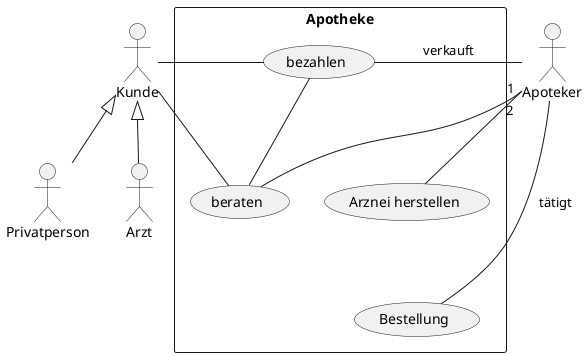 @startuml

actor Kunde
actor Privatperson
actor Arzt
Kunde <|-- Privatperson
Kunde <|-- Arzt
actor Apoteker
rectangle Apotheke {

(beraten)
(bezahlen)
(bezahlen) -- (beraten)
Kunde - (beraten)
Kunde - (bezahlen)
Apoteker "1" - (beraten)
Apoteker - (bezahlen) : verkauft

(Arznei herstellen)
(Bestellung)
' untereinander stellen style
(bezahlen) -[hidden]- (Arznei herstellen)
(Arznei herstellen) -[hidden]- (Bestellung)
Apoteker "2" - (Arznei herstellen)
Apoteker - (Bestellung) : tätigt
}
@enduml
